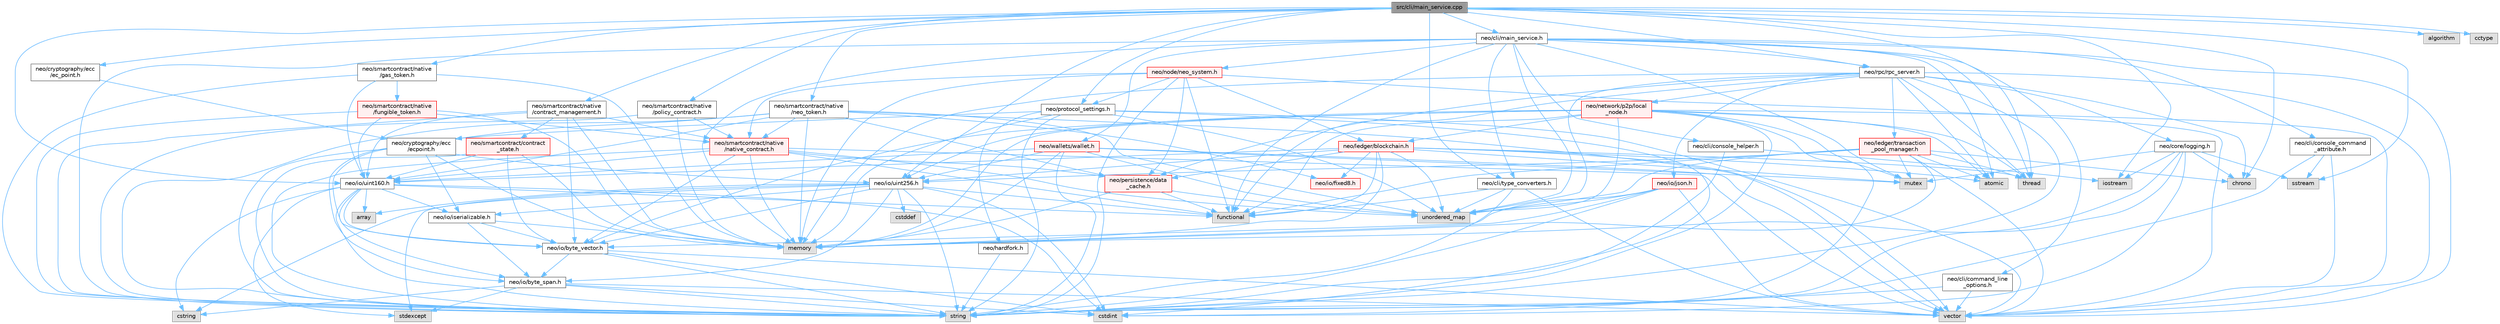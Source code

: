 digraph "src/cli/main_service.cpp"
{
 // LATEX_PDF_SIZE
  bgcolor="transparent";
  edge [fontname=Helvetica,fontsize=10,labelfontname=Helvetica,labelfontsize=10];
  node [fontname=Helvetica,fontsize=10,shape=box,height=0.2,width=0.4];
  Node1 [id="Node000001",label="src/cli/main_service.cpp",height=0.2,width=0.4,color="gray40", fillcolor="grey60", style="filled", fontcolor="black",tooltip=" "];
  Node1 -> Node2 [id="edge1_Node000001_Node000002",color="steelblue1",style="solid",tooltip=" "];
  Node2 [id="Node000002",label="neo/cli/main_service.h",height=0.2,width=0.4,color="grey40", fillcolor="white", style="filled",URL="$main__service_8h.html",tooltip=" "];
  Node2 -> Node3 [id="edge2_Node000002_Node000003",color="steelblue1",style="solid",tooltip=" "];
  Node3 [id="Node000003",label="neo/cli/command_line\l_options.h",height=0.2,width=0.4,color="grey40", fillcolor="white", style="filled",URL="$command__line__options_8h.html",tooltip=" "];
  Node3 -> Node4 [id="edge3_Node000003_Node000004",color="steelblue1",style="solid",tooltip=" "];
  Node4 [id="Node000004",label="string",height=0.2,width=0.4,color="grey60", fillcolor="#E0E0E0", style="filled",tooltip=" "];
  Node3 -> Node5 [id="edge4_Node000003_Node000005",color="steelblue1",style="solid",tooltip=" "];
  Node5 [id="Node000005",label="vector",height=0.2,width=0.4,color="grey60", fillcolor="#E0E0E0", style="filled",tooltip=" "];
  Node2 -> Node6 [id="edge5_Node000002_Node000006",color="steelblue1",style="solid",tooltip=" "];
  Node6 [id="Node000006",label="neo/cli/console_command\l_attribute.h",height=0.2,width=0.4,color="grey40", fillcolor="white", style="filled",URL="$cli_2console__command__attribute_8h.html",tooltip=" "];
  Node6 -> Node7 [id="edge6_Node000006_Node000007",color="steelblue1",style="solid",tooltip=" "];
  Node7 [id="Node000007",label="sstream",height=0.2,width=0.4,color="grey60", fillcolor="#E0E0E0", style="filled",tooltip=" "];
  Node6 -> Node4 [id="edge7_Node000006_Node000004",color="steelblue1",style="solid",tooltip=" "];
  Node6 -> Node5 [id="edge8_Node000006_Node000005",color="steelblue1",style="solid",tooltip=" "];
  Node2 -> Node8 [id="edge9_Node000002_Node000008",color="steelblue1",style="solid",tooltip=" "];
  Node8 [id="Node000008",label="neo/cli/console_helper.h",height=0.2,width=0.4,color="grey40", fillcolor="white", style="filled",URL="$cli_2console__helper_8h.html",tooltip=" "];
  Node8 -> Node9 [id="edge10_Node000008_Node000009",color="steelblue1",style="solid",tooltip=" "];
  Node9 [id="Node000009",label="iostream",height=0.2,width=0.4,color="grey60", fillcolor="#E0E0E0", style="filled",tooltip=" "];
  Node8 -> Node4 [id="edge11_Node000008_Node000004",color="steelblue1",style="solid",tooltip=" "];
  Node2 -> Node10 [id="edge12_Node000002_Node000010",color="steelblue1",style="solid",tooltip=" "];
  Node10 [id="Node000010",label="neo/cli/type_converters.h",height=0.2,width=0.4,color="grey40", fillcolor="white", style="filled",URL="$type__converters_8h.html",tooltip=" "];
  Node10 -> Node11 [id="edge13_Node000010_Node000011",color="steelblue1",style="solid",tooltip=" "];
  Node11 [id="Node000011",label="functional",height=0.2,width=0.4,color="grey60", fillcolor="#E0E0E0", style="filled",tooltip=" "];
  Node10 -> Node4 [id="edge14_Node000010_Node000004",color="steelblue1",style="solid",tooltip=" "];
  Node10 -> Node12 [id="edge15_Node000010_Node000012",color="steelblue1",style="solid",tooltip=" "];
  Node12 [id="Node000012",label="unordered_map",height=0.2,width=0.4,color="grey60", fillcolor="#E0E0E0", style="filled",tooltip=" "];
  Node10 -> Node5 [id="edge16_Node000010_Node000005",color="steelblue1",style="solid",tooltip=" "];
  Node2 -> Node13 [id="edge17_Node000002_Node000013",color="steelblue1",style="solid",tooltip=" "];
  Node13 [id="Node000013",label="neo/node/neo_system.h",height=0.2,width=0.4,color="red", fillcolor="#FFF0F0", style="filled",URL="$node_2neo__system_8h.html",tooltip=" "];
  Node13 -> Node14 [id="edge18_Node000013_Node000014",color="steelblue1",style="solid",tooltip=" "];
  Node14 [id="Node000014",label="neo/ledger/blockchain.h",height=0.2,width=0.4,color="red", fillcolor="#FFF0F0", style="filled",URL="$blockchain_8h.html",tooltip=" "];
  Node14 -> Node29 [id="edge19_Node000014_Node000029",color="steelblue1",style="solid",tooltip=" "];
  Node29 [id="Node000029",label="neo/io/fixed8.h",height=0.2,width=0.4,color="red", fillcolor="#FFF0F0", style="filled",URL="$io_2fixed8_8h.html",tooltip=" "];
  Node14 -> Node23 [id="edge20_Node000014_Node000023",color="steelblue1",style="solid",tooltip=" "];
  Node23 [id="Node000023",label="neo/io/uint160.h",height=0.2,width=0.4,color="grey40", fillcolor="white", style="filled",URL="$uint160_8h.html",tooltip=" "];
  Node23 -> Node17 [id="edge21_Node000023_Node000017",color="steelblue1",style="solid",tooltip=" "];
  Node17 [id="Node000017",label="neo/io/byte_span.h",height=0.2,width=0.4,color="grey40", fillcolor="white", style="filled",URL="$io_2byte__span_8h.html",tooltip=" "];
  Node17 -> Node18 [id="edge22_Node000017_Node000018",color="steelblue1",style="solid",tooltip=" "];
  Node18 [id="Node000018",label="cstdint",height=0.2,width=0.4,color="grey60", fillcolor="#E0E0E0", style="filled",tooltip=" "];
  Node17 -> Node19 [id="edge23_Node000017_Node000019",color="steelblue1",style="solid",tooltip=" "];
  Node19 [id="Node000019",label="cstring",height=0.2,width=0.4,color="grey60", fillcolor="#E0E0E0", style="filled",tooltip=" "];
  Node17 -> Node20 [id="edge24_Node000017_Node000020",color="steelblue1",style="solid",tooltip=" "];
  Node20 [id="Node000020",label="stdexcept",height=0.2,width=0.4,color="grey60", fillcolor="#E0E0E0", style="filled",tooltip=" "];
  Node17 -> Node4 [id="edge25_Node000017_Node000004",color="steelblue1",style="solid",tooltip=" "];
  Node17 -> Node5 [id="edge26_Node000017_Node000005",color="steelblue1",style="solid",tooltip=" "];
  Node23 -> Node21 [id="edge27_Node000023_Node000021",color="steelblue1",style="solid",tooltip=" "];
  Node21 [id="Node000021",label="neo/io/byte_vector.h",height=0.2,width=0.4,color="grey40", fillcolor="white", style="filled",URL="$io_2byte__vector_8h.html",tooltip=" "];
  Node21 -> Node17 [id="edge28_Node000021_Node000017",color="steelblue1",style="solid",tooltip=" "];
  Node21 -> Node18 [id="edge29_Node000021_Node000018",color="steelblue1",style="solid",tooltip=" "];
  Node21 -> Node4 [id="edge30_Node000021_Node000004",color="steelblue1",style="solid",tooltip=" "];
  Node21 -> Node5 [id="edge31_Node000021_Node000005",color="steelblue1",style="solid",tooltip=" "];
  Node23 -> Node16 [id="edge32_Node000023_Node000016",color="steelblue1",style="solid",tooltip=" "];
  Node16 [id="Node000016",label="neo/io/iserializable.h",height=0.2,width=0.4,color="grey40", fillcolor="white", style="filled",URL="$iserializable_8h.html",tooltip=" "];
  Node16 -> Node17 [id="edge33_Node000016_Node000017",color="steelblue1",style="solid",tooltip=" "];
  Node16 -> Node21 [id="edge34_Node000016_Node000021",color="steelblue1",style="solid",tooltip=" "];
  Node16 -> Node22 [id="edge35_Node000016_Node000022",color="steelblue1",style="solid",tooltip=" "];
  Node22 [id="Node000022",label="memory",height=0.2,width=0.4,color="grey60", fillcolor="#E0E0E0", style="filled",tooltip=" "];
  Node23 -> Node24 [id="edge36_Node000023_Node000024",color="steelblue1",style="solid",tooltip=" "];
  Node24 [id="Node000024",label="array",height=0.2,width=0.4,color="grey60", fillcolor="#E0E0E0", style="filled",tooltip=" "];
  Node23 -> Node18 [id="edge37_Node000023_Node000018",color="steelblue1",style="solid",tooltip=" "];
  Node23 -> Node19 [id="edge38_Node000023_Node000019",color="steelblue1",style="solid",tooltip=" "];
  Node23 -> Node11 [id="edge39_Node000023_Node000011",color="steelblue1",style="solid",tooltip=" "];
  Node23 -> Node20 [id="edge40_Node000023_Node000020",color="steelblue1",style="solid",tooltip=" "];
  Node23 -> Node4 [id="edge41_Node000023_Node000004",color="steelblue1",style="solid",tooltip=" "];
  Node14 -> Node25 [id="edge42_Node000014_Node000025",color="steelblue1",style="solid",tooltip=" "];
  Node25 [id="Node000025",label="neo/io/uint256.h",height=0.2,width=0.4,color="grey40", fillcolor="white", style="filled",URL="$uint256_8h.html",tooltip=" "];
  Node25 -> Node17 [id="edge43_Node000025_Node000017",color="steelblue1",style="solid",tooltip=" "];
  Node25 -> Node21 [id="edge44_Node000025_Node000021",color="steelblue1",style="solid",tooltip=" "];
  Node25 -> Node16 [id="edge45_Node000025_Node000016",color="steelblue1",style="solid",tooltip=" "];
  Node25 -> Node24 [id="edge46_Node000025_Node000024",color="steelblue1",style="solid",tooltip=" "];
  Node25 -> Node26 [id="edge47_Node000025_Node000026",color="steelblue1",style="solid",tooltip=" "];
  Node26 [id="Node000026",label="cstddef",height=0.2,width=0.4,color="grey60", fillcolor="#E0E0E0", style="filled",tooltip=" "];
  Node25 -> Node18 [id="edge48_Node000025_Node000018",color="steelblue1",style="solid",tooltip=" "];
  Node25 -> Node19 [id="edge49_Node000025_Node000019",color="steelblue1",style="solid",tooltip=" "];
  Node25 -> Node11 [id="edge50_Node000025_Node000011",color="steelblue1",style="solid",tooltip=" "];
  Node25 -> Node20 [id="edge51_Node000025_Node000020",color="steelblue1",style="solid",tooltip=" "];
  Node25 -> Node4 [id="edge52_Node000025_Node000004",color="steelblue1",style="solid",tooltip=" "];
  Node14 -> Node79 [id="edge53_Node000014_Node000079",color="steelblue1",style="solid",tooltip=" "];
  Node79 [id="Node000079",label="neo/persistence/data\l_cache.h",height=0.2,width=0.4,color="red", fillcolor="#FFF0F0", style="filled",URL="$data__cache_8h.html",tooltip=" "];
  Node79 -> Node11 [id="edge54_Node000079_Node000011",color="steelblue1",style="solid",tooltip=" "];
  Node79 -> Node22 [id="edge55_Node000079_Node000022",color="steelblue1",style="solid",tooltip=" "];
  Node79 -> Node12 [id="edge56_Node000079_Node000012",color="steelblue1",style="solid",tooltip=" "];
  Node14 -> Node117 [id="edge57_Node000014_Node000117",color="steelblue1",style="solid",tooltip=" "];
  Node117 [id="Node000117",label="atomic",height=0.2,width=0.4,color="grey60", fillcolor="#E0E0E0", style="filled",tooltip=" "];
  Node14 -> Node11 [id="edge58_Node000014_Node000011",color="steelblue1",style="solid",tooltip=" "];
  Node14 -> Node22 [id="edge59_Node000014_Node000022",color="steelblue1",style="solid",tooltip=" "];
  Node14 -> Node76 [id="edge60_Node000014_Node000076",color="steelblue1",style="solid",tooltip=" "];
  Node76 [id="Node000076",label="mutex",height=0.2,width=0.4,color="grey60", fillcolor="#E0E0E0", style="filled",tooltip=" "];
  Node14 -> Node120 [id="edge61_Node000014_Node000120",color="steelblue1",style="solid",tooltip=" "];
  Node120 [id="Node000120",label="thread",height=0.2,width=0.4,color="grey60", fillcolor="#E0E0E0", style="filled",tooltip=" "];
  Node14 -> Node12 [id="edge62_Node000014_Node000012",color="steelblue1",style="solid",tooltip=" "];
  Node14 -> Node5 [id="edge63_Node000014_Node000005",color="steelblue1",style="solid",tooltip=" "];
  Node13 -> Node79 [id="edge64_Node000013_Node000079",color="steelblue1",style="solid",tooltip=" "];
  Node13 -> Node96 [id="edge65_Node000013_Node000096",color="steelblue1",style="solid",tooltip=" "];
  Node96 [id="Node000096",label="neo/protocol_settings.h",height=0.2,width=0.4,color="grey40", fillcolor="white", style="filled",URL="$protocol__settings_8h.html",tooltip=" "];
  Node96 -> Node64 [id="edge66_Node000096_Node000064",color="steelblue1",style="solid",tooltip=" "];
  Node64 [id="Node000064",label="neo/cryptography/ecc\l/ecpoint.h",height=0.2,width=0.4,color="grey40", fillcolor="white", style="filled",URL="$ecpoint_8h.html",tooltip=" "];
  Node64 -> Node17 [id="edge67_Node000064_Node000017",color="steelblue1",style="solid",tooltip=" "];
  Node64 -> Node21 [id="edge68_Node000064_Node000021",color="steelblue1",style="solid",tooltip=" "];
  Node64 -> Node16 [id="edge69_Node000064_Node000016",color="steelblue1",style="solid",tooltip=" "];
  Node64 -> Node25 [id="edge70_Node000064_Node000025",color="steelblue1",style="solid",tooltip=" "];
  Node64 -> Node22 [id="edge71_Node000064_Node000022",color="steelblue1",style="solid",tooltip=" "];
  Node64 -> Node4 [id="edge72_Node000064_Node000004",color="steelblue1",style="solid",tooltip=" "];
  Node96 -> Node97 [id="edge73_Node000096_Node000097",color="steelblue1",style="solid",tooltip=" "];
  Node97 [id="Node000097",label="neo/hardfork.h",height=0.2,width=0.4,color="grey40", fillcolor="white", style="filled",URL="$hardfork_8h.html",tooltip="Hardfork enumeration for Neo protocol upgrades."];
  Node97 -> Node4 [id="edge74_Node000097_Node000004",color="steelblue1",style="solid",tooltip=" "];
  Node96 -> Node18 [id="edge75_Node000096_Node000018",color="steelblue1",style="solid",tooltip=" "];
  Node96 -> Node22 [id="edge76_Node000096_Node000022",color="steelblue1",style="solid",tooltip=" "];
  Node96 -> Node4 [id="edge77_Node000096_Node000004",color="steelblue1",style="solid",tooltip=" "];
  Node96 -> Node12 [id="edge78_Node000096_Node000012",color="steelblue1",style="solid",tooltip=" "];
  Node96 -> Node5 [id="edge79_Node000096_Node000005",color="steelblue1",style="solid",tooltip=" "];
  Node13 -> Node144 [id="edge80_Node000013_Node000144",color="steelblue1",style="solid",tooltip=" "];
  Node144 [id="Node000144",label="neo/smartcontract/native\l/native_contract.h",height=0.2,width=0.4,color="red", fillcolor="#FFF0F0", style="filled",URL="$native_2native__contract_8h.html",tooltip=" "];
  Node144 -> Node21 [id="edge81_Node000144_Node000021",color="steelblue1",style="solid",tooltip=" "];
  Node144 -> Node23 [id="edge82_Node000144_Node000023",color="steelblue1",style="solid",tooltip=" "];
  Node144 -> Node79 [id="edge83_Node000144_Node000079",color="steelblue1",style="solid",tooltip=" "];
  Node144 -> Node11 [id="edge84_Node000144_Node000011",color="steelblue1",style="solid",tooltip=" "];
  Node144 -> Node22 [id="edge85_Node000144_Node000022",color="steelblue1",style="solid",tooltip=" "];
  Node144 -> Node4 [id="edge86_Node000144_Node000004",color="steelblue1",style="solid",tooltip=" "];
  Node144 -> Node12 [id="edge87_Node000144_Node000012",color="steelblue1",style="solid",tooltip=" "];
  Node144 -> Node5 [id="edge88_Node000144_Node000005",color="steelblue1",style="solid",tooltip=" "];
  Node13 -> Node11 [id="edge89_Node000013_Node000011",color="steelblue1",style="solid",tooltip=" "];
  Node13 -> Node22 [id="edge90_Node000013_Node000022",color="steelblue1",style="solid",tooltip=" "];
  Node13 -> Node4 [id="edge91_Node000013_Node000004",color="steelblue1",style="solid",tooltip=" "];
  Node13 -> Node5 [id="edge92_Node000013_Node000005",color="steelblue1",style="solid",tooltip=" "];
  Node2 -> Node145 [id="edge93_Node000002_Node000145",color="steelblue1",style="solid",tooltip=" "];
  Node145 [id="Node000145",label="neo/rpc/rpc_server.h",height=0.2,width=0.4,color="grey40", fillcolor="white", style="filled",URL="$rpc__server_8h.html",tooltip=" "];
  Node145 -> Node146 [id="edge94_Node000145_Node000146",color="steelblue1",style="solid",tooltip=" "];
  Node146 [id="Node000146",label="neo/core/logging.h",height=0.2,width=0.4,color="grey40", fillcolor="white", style="filled",URL="$core_2logging_8h.html",tooltip=" "];
  Node146 -> Node74 [id="edge95_Node000146_Node000074",color="steelblue1",style="solid",tooltip=" "];
  Node74 [id="Node000074",label="chrono",height=0.2,width=0.4,color="grey60", fillcolor="#E0E0E0", style="filled",tooltip=" "];
  Node146 -> Node18 [id="edge96_Node000146_Node000018",color="steelblue1",style="solid",tooltip=" "];
  Node146 -> Node22 [id="edge97_Node000146_Node000022",color="steelblue1",style="solid",tooltip=" "];
  Node146 -> Node7 [id="edge98_Node000146_Node000007",color="steelblue1",style="solid",tooltip=" "];
  Node146 -> Node4 [id="edge99_Node000146_Node000004",color="steelblue1",style="solid",tooltip=" "];
  Node146 -> Node9 [id="edge100_Node000146_Node000009",color="steelblue1",style="solid",tooltip=" "];
  Node146 -> Node76 [id="edge101_Node000146_Node000076",color="steelblue1",style="solid",tooltip=" "];
  Node145 -> Node147 [id="edge102_Node000145_Node000147",color="steelblue1",style="solid",tooltip=" "];
  Node147 [id="Node000147",label="neo/io/json.h",height=0.2,width=0.4,color="red", fillcolor="#FFF0F0", style="filled",URL="$io_2json_8h.html",tooltip=" "];
  Node147 -> Node21 [id="edge103_Node000147_Node000021",color="steelblue1",style="solid",tooltip=" "];
  Node147 -> Node22 [id="edge104_Node000147_Node000022",color="steelblue1",style="solid",tooltip=" "];
  Node147 -> Node4 [id="edge105_Node000147_Node000004",color="steelblue1",style="solid",tooltip=" "];
  Node147 -> Node12 [id="edge106_Node000147_Node000012",color="steelblue1",style="solid",tooltip=" "];
  Node147 -> Node5 [id="edge107_Node000147_Node000005",color="steelblue1",style="solid",tooltip=" "];
  Node145 -> Node148 [id="edge108_Node000145_Node000148",color="steelblue1",style="solid",tooltip=" "];
  Node148 [id="Node000148",label="neo/ledger/transaction\l_pool_manager.h",height=0.2,width=0.4,color="red", fillcolor="#FFF0F0", style="filled",URL="$transaction__pool__manager_8h.html",tooltip=" "];
  Node148 -> Node25 [id="edge109_Node000148_Node000025",color="steelblue1",style="solid",tooltip=" "];
  Node148 -> Node117 [id="edge110_Node000148_Node000117",color="steelblue1",style="solid",tooltip=" "];
  Node148 -> Node74 [id="edge111_Node000148_Node000074",color="steelblue1",style="solid",tooltip=" "];
  Node148 -> Node11 [id="edge112_Node000148_Node000011",color="steelblue1",style="solid",tooltip=" "];
  Node148 -> Node22 [id="edge113_Node000148_Node000022",color="steelblue1",style="solid",tooltip=" "];
  Node148 -> Node76 [id="edge114_Node000148_Node000076",color="steelblue1",style="solid",tooltip=" "];
  Node148 -> Node120 [id="edge115_Node000148_Node000120",color="steelblue1",style="solid",tooltip=" "];
  Node148 -> Node12 [id="edge116_Node000148_Node000012",color="steelblue1",style="solid",tooltip=" "];
  Node148 -> Node5 [id="edge117_Node000148_Node000005",color="steelblue1",style="solid",tooltip=" "];
  Node145 -> Node149 [id="edge118_Node000145_Node000149",color="steelblue1",style="solid",tooltip=" "];
  Node149 [id="Node000149",label="neo/network/p2p/local\l_node.h",height=0.2,width=0.4,color="red", fillcolor="#FFF0F0", style="filled",URL="$local__node_8h.html",tooltip=" "];
  Node149 -> Node21 [id="edge119_Node000149_Node000021",color="steelblue1",style="solid",tooltip=" "];
  Node149 -> Node25 [id="edge120_Node000149_Node000025",color="steelblue1",style="solid",tooltip=" "];
  Node149 -> Node14 [id="edge121_Node000149_Node000014",color="steelblue1",style="solid",tooltip=" "];
  Node149 -> Node117 [id="edge122_Node000149_Node000117",color="steelblue1",style="solid",tooltip=" "];
  Node149 -> Node18 [id="edge123_Node000149_Node000018",color="steelblue1",style="solid",tooltip=" "];
  Node149 -> Node11 [id="edge124_Node000149_Node000011",color="steelblue1",style="solid",tooltip=" "];
  Node149 -> Node22 [id="edge125_Node000149_Node000022",color="steelblue1",style="solid",tooltip=" "];
  Node149 -> Node76 [id="edge126_Node000149_Node000076",color="steelblue1",style="solid",tooltip=" "];
  Node149 -> Node4 [id="edge127_Node000149_Node000004",color="steelblue1",style="solid",tooltip=" "];
  Node149 -> Node120 [id="edge128_Node000149_Node000120",color="steelblue1",style="solid",tooltip=" "];
  Node149 -> Node12 [id="edge129_Node000149_Node000012",color="steelblue1",style="solid",tooltip=" "];
  Node149 -> Node5 [id="edge130_Node000149_Node000005",color="steelblue1",style="solid",tooltip=" "];
  Node145 -> Node79 [id="edge131_Node000145_Node000079",color="steelblue1",style="solid",tooltip=" "];
  Node145 -> Node117 [id="edge132_Node000145_Node000117",color="steelblue1",style="solid",tooltip=" "];
  Node145 -> Node74 [id="edge133_Node000145_Node000074",color="steelblue1",style="solid",tooltip=" "];
  Node145 -> Node11 [id="edge134_Node000145_Node000011",color="steelblue1",style="solid",tooltip=" "];
  Node145 -> Node22 [id="edge135_Node000145_Node000022",color="steelblue1",style="solid",tooltip=" "];
  Node145 -> Node4 [id="edge136_Node000145_Node000004",color="steelblue1",style="solid",tooltip=" "];
  Node145 -> Node120 [id="edge137_Node000145_Node000120",color="steelblue1",style="solid",tooltip=" "];
  Node145 -> Node12 [id="edge138_Node000145_Node000012",color="steelblue1",style="solid",tooltip=" "];
  Node145 -> Node5 [id="edge139_Node000145_Node000005",color="steelblue1",style="solid",tooltip=" "];
  Node2 -> Node178 [id="edge140_Node000002_Node000178",color="steelblue1",style="solid",tooltip=" "];
  Node178 [id="Node000178",label="neo/wallets/wallet.h",height=0.2,width=0.4,color="red", fillcolor="#FFF0F0", style="filled",URL="$wallet_8h.html",tooltip=" "];
  Node178 -> Node23 [id="edge141_Node000178_Node000023",color="steelblue1",style="solid",tooltip=" "];
  Node178 -> Node25 [id="edge142_Node000178_Node000025",color="steelblue1",style="solid",tooltip=" "];
  Node178 -> Node22 [id="edge143_Node000178_Node000022",color="steelblue1",style="solid",tooltip=" "];
  Node178 -> Node76 [id="edge144_Node000178_Node000076",color="steelblue1",style="solid",tooltip=" "];
  Node178 -> Node4 [id="edge145_Node000178_Node000004",color="steelblue1",style="solid",tooltip=" "];
  Node178 -> Node12 [id="edge146_Node000178_Node000012",color="steelblue1",style="solid",tooltip=" "];
  Node178 -> Node5 [id="edge147_Node000178_Node000005",color="steelblue1",style="solid",tooltip=" "];
  Node2 -> Node117 [id="edge148_Node000002_Node000117",color="steelblue1",style="solid",tooltip=" "];
  Node2 -> Node11 [id="edge149_Node000002_Node000011",color="steelblue1",style="solid",tooltip=" "];
  Node2 -> Node22 [id="edge150_Node000002_Node000022",color="steelblue1",style="solid",tooltip=" "];
  Node2 -> Node76 [id="edge151_Node000002_Node000076",color="steelblue1",style="solid",tooltip=" "];
  Node2 -> Node4 [id="edge152_Node000002_Node000004",color="steelblue1",style="solid",tooltip=" "];
  Node2 -> Node120 [id="edge153_Node000002_Node000120",color="steelblue1",style="solid",tooltip=" "];
  Node2 -> Node12 [id="edge154_Node000002_Node000012",color="steelblue1",style="solid",tooltip=" "];
  Node2 -> Node5 [id="edge155_Node000002_Node000005",color="steelblue1",style="solid",tooltip=" "];
  Node1 -> Node10 [id="edge156_Node000001_Node000010",color="steelblue1",style="solid",tooltip=" "];
  Node1 -> Node182 [id="edge157_Node000001_Node000182",color="steelblue1",style="solid",tooltip=" "];
  Node182 [id="Node000182",label="neo/cryptography/ecc\l/ec_point.h",height=0.2,width=0.4,color="grey40", fillcolor="white", style="filled",URL="$ec__point_8h.html",tooltip=" "];
  Node182 -> Node64 [id="edge158_Node000182_Node000064",color="steelblue1",style="solid",tooltip=" "];
  Node1 -> Node23 [id="edge159_Node000001_Node000023",color="steelblue1",style="solid",tooltip=" "];
  Node1 -> Node25 [id="edge160_Node000001_Node000025",color="steelblue1",style="solid",tooltip=" "];
  Node1 -> Node96 [id="edge161_Node000001_Node000096",color="steelblue1",style="solid",tooltip=" "];
  Node1 -> Node145 [id="edge162_Node000001_Node000145",color="steelblue1",style="solid",tooltip=" "];
  Node1 -> Node183 [id="edge163_Node000001_Node000183",color="steelblue1",style="solid",tooltip=" "];
  Node183 [id="Node000183",label="neo/smartcontract/native\l/contract_management.h",height=0.2,width=0.4,color="grey40", fillcolor="white", style="filled",URL="$contract__management_8h.html",tooltip=" "];
  Node183 -> Node21 [id="edge164_Node000183_Node000021",color="steelblue1",style="solid",tooltip=" "];
  Node183 -> Node23 [id="edge165_Node000183_Node000023",color="steelblue1",style="solid",tooltip=" "];
  Node183 -> Node184 [id="edge166_Node000183_Node000184",color="steelblue1",style="solid",tooltip=" "];
  Node184 [id="Node000184",label="neo/smartcontract/contract\l_state.h",height=0.2,width=0.4,color="red", fillcolor="#FFF0F0", style="filled",URL="$contract__state_8h.html",tooltip=" "];
  Node184 -> Node21 [id="edge167_Node000184_Node000021",color="steelblue1",style="solid",tooltip=" "];
  Node184 -> Node23 [id="edge168_Node000184_Node000023",color="steelblue1",style="solid",tooltip=" "];
  Node184 -> Node22 [id="edge169_Node000184_Node000022",color="steelblue1",style="solid",tooltip=" "];
  Node184 -> Node4 [id="edge170_Node000184_Node000004",color="steelblue1",style="solid",tooltip=" "];
  Node183 -> Node144 [id="edge171_Node000183_Node000144",color="steelblue1",style="solid",tooltip=" "];
  Node183 -> Node22 [id="edge172_Node000183_Node000022",color="steelblue1",style="solid",tooltip=" "];
  Node183 -> Node4 [id="edge173_Node000183_Node000004",color="steelblue1",style="solid",tooltip=" "];
  Node1 -> Node187 [id="edge174_Node000001_Node000187",color="steelblue1",style="solid",tooltip=" "];
  Node187 [id="Node000187",label="neo/smartcontract/native\l/gas_token.h",height=0.2,width=0.4,color="grey40", fillcolor="white", style="filled",URL="$gas__token_8h.html",tooltip=" "];
  Node187 -> Node23 [id="edge175_Node000187_Node000023",color="steelblue1",style="solid",tooltip=" "];
  Node187 -> Node188 [id="edge176_Node000187_Node000188",color="steelblue1",style="solid",tooltip=" "];
  Node188 [id="Node000188",label="neo/smartcontract/native\l/fungible_token.h",height=0.2,width=0.4,color="red", fillcolor="#FFF0F0", style="filled",URL="$fungible__token_8h.html",tooltip=" "];
  Node188 -> Node23 [id="edge177_Node000188_Node000023",color="steelblue1",style="solid",tooltip=" "];
  Node188 -> Node144 [id="edge178_Node000188_Node000144",color="steelblue1",style="solid",tooltip=" "];
  Node188 -> Node22 [id="edge179_Node000188_Node000022",color="steelblue1",style="solid",tooltip=" "];
  Node188 -> Node4 [id="edge180_Node000188_Node000004",color="steelblue1",style="solid",tooltip=" "];
  Node187 -> Node22 [id="edge181_Node000187_Node000022",color="steelblue1",style="solid",tooltip=" "];
  Node187 -> Node4 [id="edge182_Node000187_Node000004",color="steelblue1",style="solid",tooltip=" "];
  Node1 -> Node189 [id="edge183_Node000001_Node000189",color="steelblue1",style="solid",tooltip=" "];
  Node189 [id="Node000189",label="neo/smartcontract/native\l/neo_token.h",height=0.2,width=0.4,color="grey40", fillcolor="white", style="filled",URL="$neo__token_8h.html",tooltip=" "];
  Node189 -> Node64 [id="edge184_Node000189_Node000064",color="steelblue1",style="solid",tooltip=" "];
  Node189 -> Node29 [id="edge185_Node000189_Node000029",color="steelblue1",style="solid",tooltip=" "];
  Node189 -> Node23 [id="edge186_Node000189_Node000023",color="steelblue1",style="solid",tooltip=" "];
  Node189 -> Node79 [id="edge187_Node000189_Node000079",color="steelblue1",style="solid",tooltip=" "];
  Node189 -> Node144 [id="edge188_Node000189_Node000144",color="steelblue1",style="solid",tooltip=" "];
  Node189 -> Node22 [id="edge189_Node000189_Node000022",color="steelblue1",style="solid",tooltip=" "];
  Node189 -> Node4 [id="edge190_Node000189_Node000004",color="steelblue1",style="solid",tooltip=" "];
  Node189 -> Node12 [id="edge191_Node000189_Node000012",color="steelblue1",style="solid",tooltip=" "];
  Node189 -> Node5 [id="edge192_Node000189_Node000005",color="steelblue1",style="solid",tooltip=" "];
  Node1 -> Node190 [id="edge193_Node000001_Node000190",color="steelblue1",style="solid",tooltip=" "];
  Node190 [id="Node000190",label="neo/smartcontract/native\l/policy_contract.h",height=0.2,width=0.4,color="grey40", fillcolor="white", style="filled",URL="$policy__contract_8h.html",tooltip=" "];
  Node190 -> Node144 [id="edge194_Node000190_Node000144",color="steelblue1",style="solid",tooltip=" "];
  Node190 -> Node22 [id="edge195_Node000190_Node000022",color="steelblue1",style="solid",tooltip=" "];
  Node190 -> Node4 [id="edge196_Node000190_Node000004",color="steelblue1",style="solid",tooltip=" "];
  Node1 -> Node37 [id="edge197_Node000001_Node000037",color="steelblue1",style="solid",tooltip=" "];
  Node37 [id="Node000037",label="algorithm",height=0.2,width=0.4,color="grey60", fillcolor="#E0E0E0", style="filled",tooltip=" "];
  Node1 -> Node54 [id="edge198_Node000001_Node000054",color="steelblue1",style="solid",tooltip=" "];
  Node54 [id="Node000054",label="cctype",height=0.2,width=0.4,color="grey60", fillcolor="#E0E0E0", style="filled",tooltip=" "];
  Node1 -> Node74 [id="edge199_Node000001_Node000074",color="steelblue1",style="solid",tooltip=" "];
  Node1 -> Node9 [id="edge200_Node000001_Node000009",color="steelblue1",style="solid",tooltip=" "];
  Node1 -> Node7 [id="edge201_Node000001_Node000007",color="steelblue1",style="solid",tooltip=" "];
  Node1 -> Node120 [id="edge202_Node000001_Node000120",color="steelblue1",style="solid",tooltip=" "];
}
